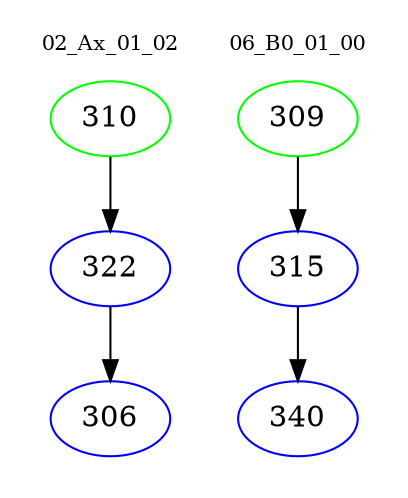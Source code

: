 digraph{
subgraph cluster_0 {
color = white
label = "02_Ax_01_02";
fontsize=10;
T0_310 [label="310", color="green"]
T0_310 -> T0_322 [color="black"]
T0_322 [label="322", color="blue"]
T0_322 -> T0_306 [color="black"]
T0_306 [label="306", color="blue"]
}
subgraph cluster_1 {
color = white
label = "06_B0_01_00";
fontsize=10;
T1_309 [label="309", color="green"]
T1_309 -> T1_315 [color="black"]
T1_315 [label="315", color="blue"]
T1_315 -> T1_340 [color="black"]
T1_340 [label="340", color="blue"]
}
}
